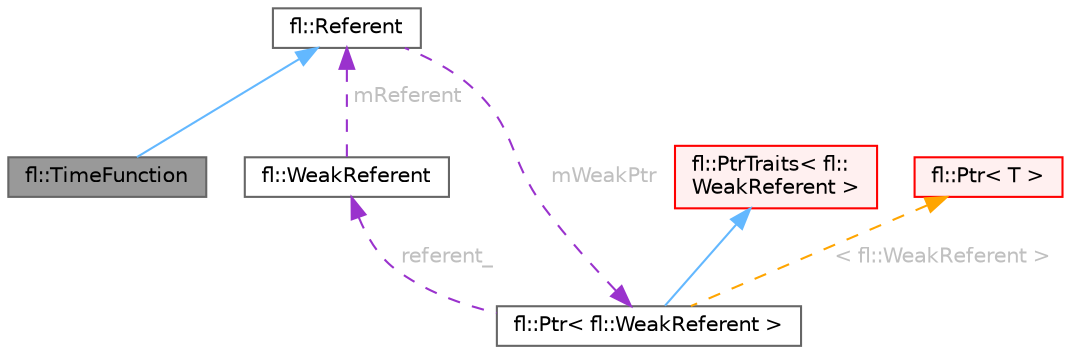digraph "fl::TimeFunction"
{
 // LATEX_PDF_SIZE
  bgcolor="transparent";
  edge [fontname=Helvetica,fontsize=10,labelfontname=Helvetica,labelfontsize=10];
  node [fontname=Helvetica,fontsize=10,shape=box,height=0.2,width=0.4];
  Node1 [id="Node000001",label="fl::TimeFunction",height=0.2,width=0.4,color="gray40", fillcolor="grey60", style="filled", fontcolor="black",tooltip=" "];
  Node2 -> Node1 [id="edge1_Node000001_Node000002",dir="back",color="steelblue1",style="solid",tooltip=" "];
  Node2 [id="Node000002",label="fl::Referent",height=0.2,width=0.4,color="gray40", fillcolor="white", style="filled",URL="$d6/d16/classfl_1_1_referent.html",tooltip=" "];
  Node3 -> Node2 [id="edge2_Node000002_Node000003",dir="back",color="darkorchid3",style="dashed",tooltip=" ",label=" mWeakPtr",fontcolor="grey" ];
  Node3 [id="Node000003",label="fl::Ptr\< fl::WeakReferent \>",height=0.2,width=0.4,color="gray40", fillcolor="white", style="filled",URL="$d1/d56/classfl_1_1_ptr.html",tooltip=" "];
  Node4 -> Node3 [id="edge3_Node000003_Node000004",dir="back",color="steelblue1",style="solid",tooltip=" "];
  Node4 [id="Node000004",label="fl::PtrTraits\< fl::\lWeakReferent \>",height=0.2,width=0.4,color="red", fillcolor="#FFF0F0", style="filled",URL="$da/d84/classfl_1_1_ptr_traits.html",tooltip=" "];
  Node6 -> Node3 [id="edge4_Node000003_Node000006",dir="back",color="darkorchid3",style="dashed",tooltip=" ",label=" referent_",fontcolor="grey" ];
  Node6 [id="Node000006",label="fl::WeakReferent",height=0.2,width=0.4,color="gray40", fillcolor="white", style="filled",URL="$dd/da7/classfl_1_1_weak_referent.html",tooltip=" "];
  Node2 -> Node6 [id="edge5_Node000006_Node000002",dir="back",color="darkorchid3",style="dashed",tooltip=" ",label=" mReferent",fontcolor="grey" ];
  Node7 -> Node3 [id="edge6_Node000003_Node000007",dir="back",color="orange",style="dashed",tooltip=" ",label=" \< fl::WeakReferent \>",fontcolor="grey" ];
  Node7 [id="Node000007",label="fl::Ptr\< T \>",height=0.2,width=0.4,color="red", fillcolor="#FFF0F0", style="filled",URL="$d1/d56/classfl_1_1_ptr.html",tooltip=" "];
}
